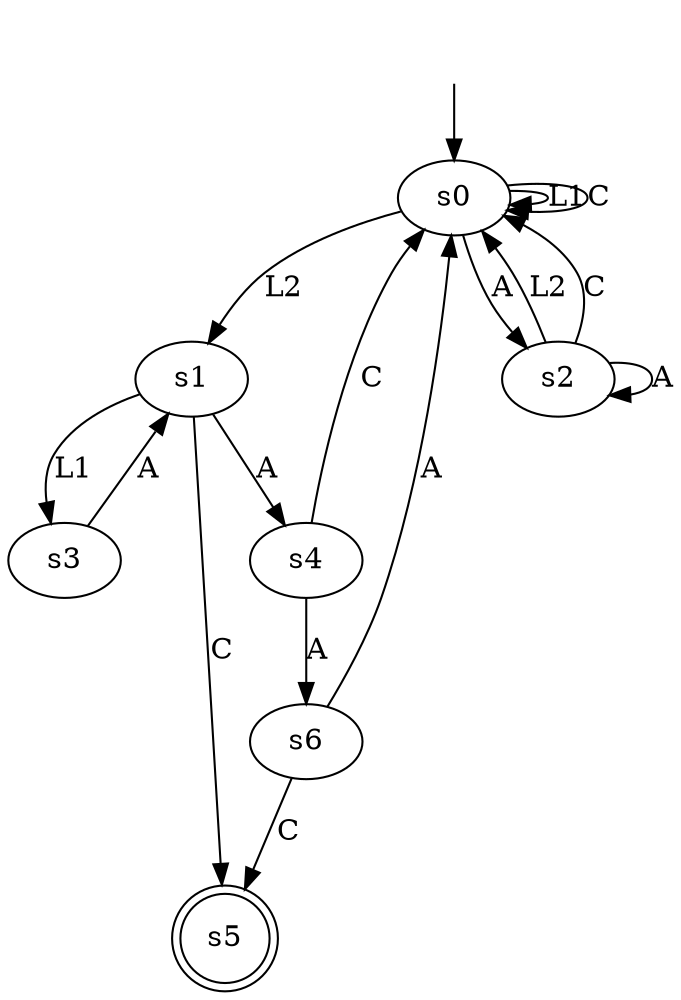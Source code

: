 digraph "output/magento_result_b_0.3" {
s0 [label=s0];
s1 [label=s1];
s2 [label=s2];
s3 [label=s3];
s4 [label=s4];
s5 [label=s5, shape=doublecircle];
s6 [label=s6];
s0 -> s0  [label=L1];
s0 -> s1  [label=L2];
s0 -> s2  [label=A];
s0 -> s0  [label=C];
s1 -> s3  [label=L1];
s1 -> s4  [label=A];
s1 -> s5  [label=C];
s2 -> s0  [label=L2];
s2 -> s2  [label=A];
s2 -> s0  [label=C];
s3 -> s1  [label=A];
s4 -> s6  [label=A];
s4 -> s0  [label=C];
s6 -> s0  [label=A];
s6 -> s5  [label=C];
__start0 [label="", shape=none];
__start0 -> s0  [label=""];
}
